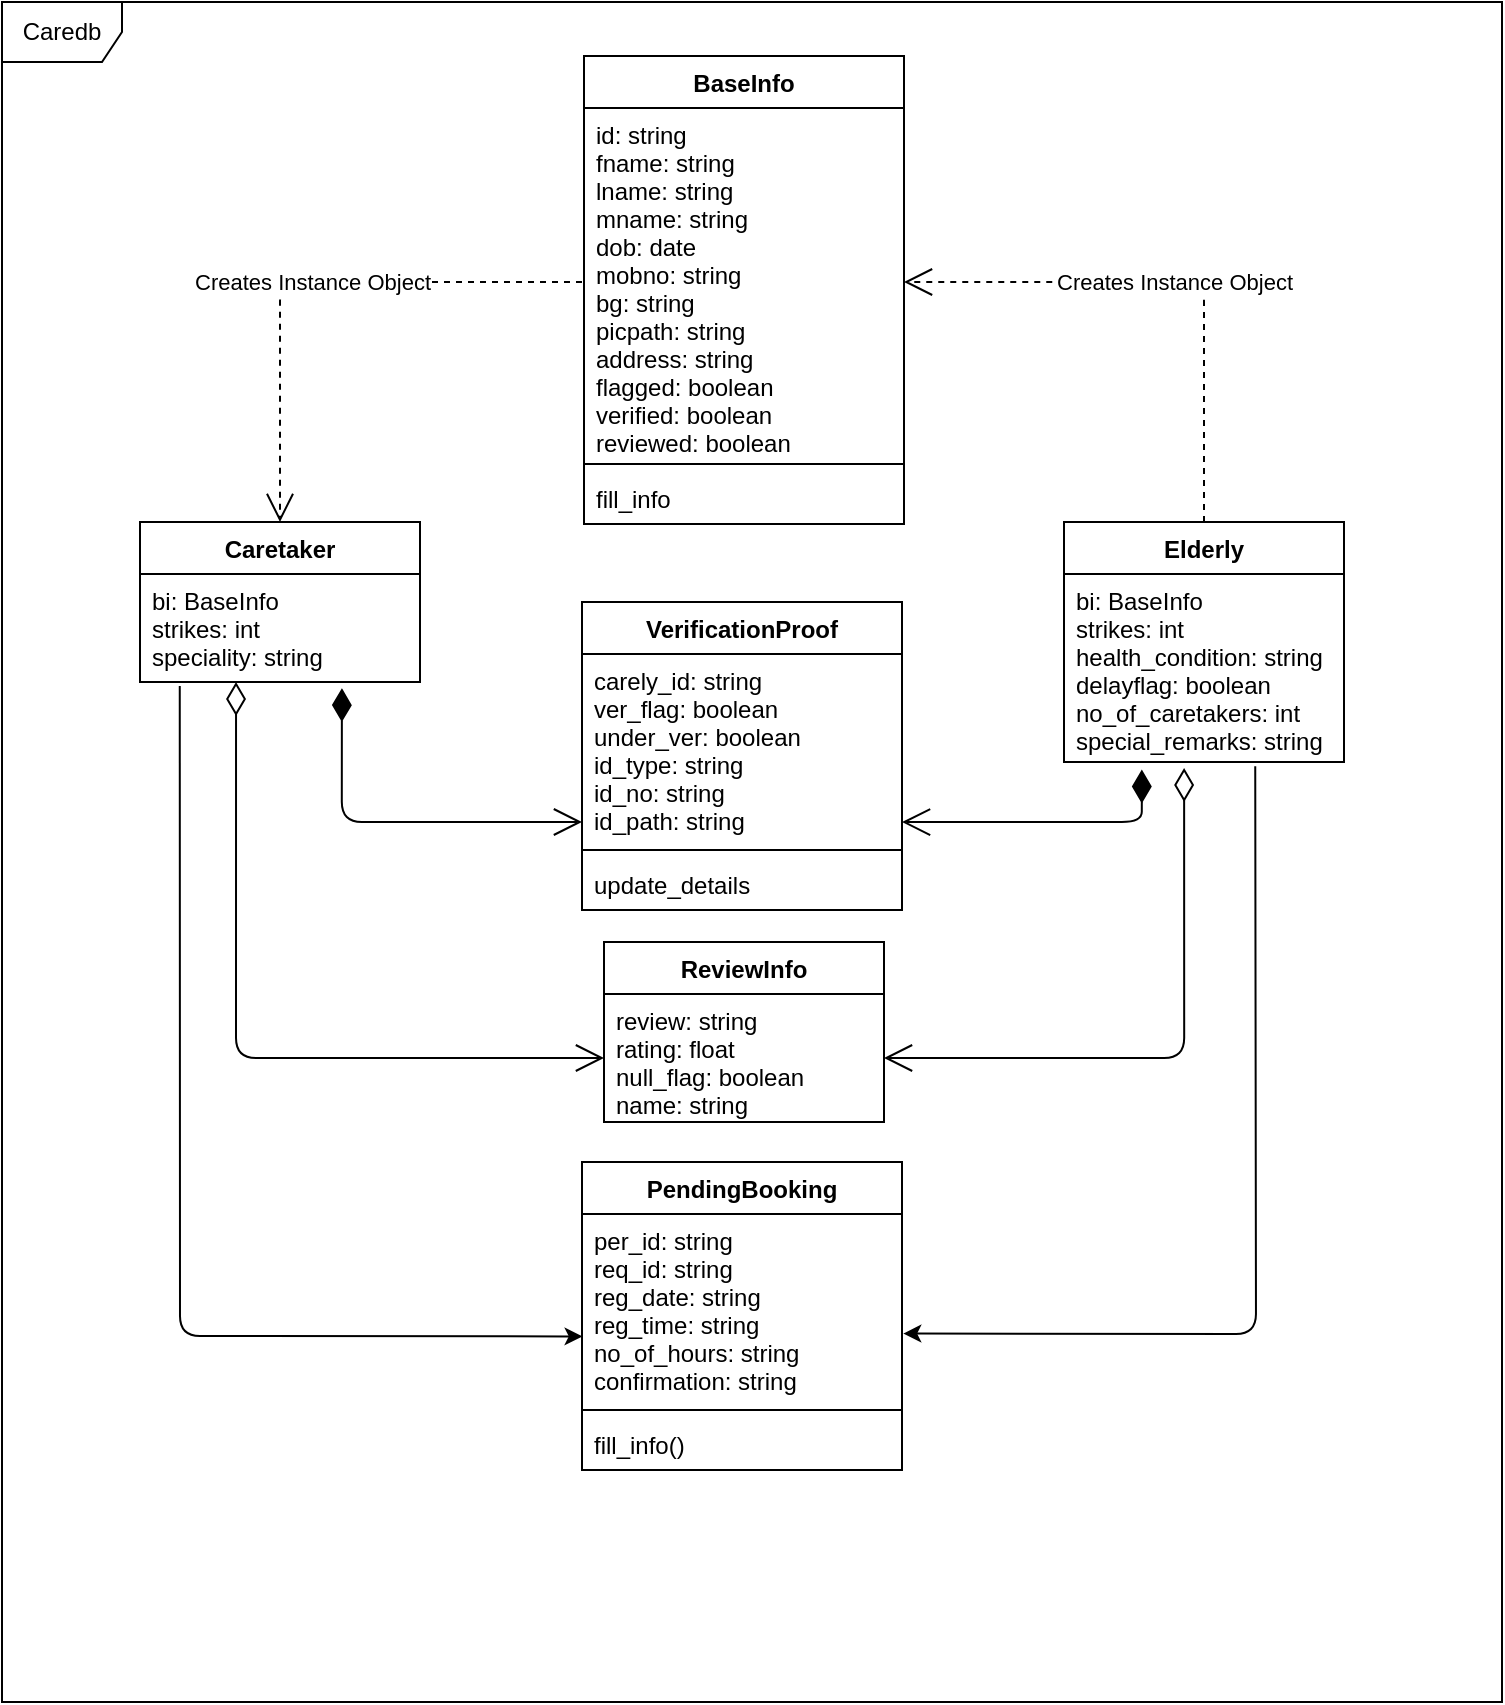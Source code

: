<mxfile version="12.4.8" type="device"><diagram id="ZBc11vpjddjmEqNBz1j4" name="Class Diagram"><mxGraphModel dx="2070" dy="1158" grid="1" gridSize="10" guides="1" tooltips="1" connect="1" arrows="1" fold="1" page="1" pageScale="1" pageWidth="827" pageHeight="1169" math="0" shadow="0"><root><mxCell id="0"/><mxCell id="1" parent="0"/><mxCell id="Zf5n-l8SpUHRw42wYzuW-1" value="BaseInfo" style="swimlane;fontStyle=1;align=center;verticalAlign=top;childLayout=stackLayout;horizontal=1;startSize=26;horizontalStack=0;resizeParent=1;resizeParentMax=0;resizeLast=0;collapsible=1;marginBottom=0;" parent="1" vertex="1"><mxGeometry x="333" y="68" width="160" height="234" as="geometry"><mxRectangle x="330" y="40" width="80" height="26" as="alternateBounds"/></mxGeometry></mxCell><mxCell id="Zf5n-l8SpUHRw42wYzuW-2" value="id: string&#10;fname: string&#10;lname: string&#10;mname: string&#10;dob: date&#10;mobno: string&#10;bg: string&#10;picpath: string&#10;address: string&#10;flagged: boolean&#10;verified: boolean&#10;reviewed: boolean" style="text;strokeColor=none;fillColor=none;align=left;verticalAlign=top;spacingLeft=4;spacingRight=4;overflow=hidden;rotatable=0;points=[[0,0.5],[1,0.5]];portConstraint=eastwest;" parent="Zf5n-l8SpUHRw42wYzuW-1" vertex="1"><mxGeometry y="26" width="160" height="174" as="geometry"/></mxCell><mxCell id="Zf5n-l8SpUHRw42wYzuW-3" value="" style="line;strokeWidth=1;fillColor=none;align=left;verticalAlign=middle;spacingTop=-1;spacingLeft=3;spacingRight=3;rotatable=0;labelPosition=right;points=[];portConstraint=eastwest;" parent="Zf5n-l8SpUHRw42wYzuW-1" vertex="1"><mxGeometry y="200" width="160" height="8" as="geometry"/></mxCell><mxCell id="Zf5n-l8SpUHRw42wYzuW-4" value="fill_info" style="text;strokeColor=none;fillColor=none;align=left;verticalAlign=top;spacingLeft=4;spacingRight=4;overflow=hidden;rotatable=0;points=[[0,0.5],[1,0.5]];portConstraint=eastwest;" parent="Zf5n-l8SpUHRw42wYzuW-1" vertex="1"><mxGeometry y="208" width="160" height="26" as="geometry"/></mxCell><mxCell id="Zf5n-l8SpUHRw42wYzuW-5" value="Caretaker" style="swimlane;fontStyle=1;childLayout=stackLayout;horizontal=1;startSize=26;fillColor=none;horizontalStack=0;resizeParent=1;resizeParentMax=0;resizeLast=0;collapsible=1;marginBottom=0;" parent="1" vertex="1"><mxGeometry x="111" y="301" width="140" height="80" as="geometry"/></mxCell><mxCell id="Zf5n-l8SpUHRw42wYzuW-6" value="bi: BaseInfo&#10;strikes: int&#10;speciality: string" style="text;strokeColor=none;fillColor=none;align=left;verticalAlign=top;spacingLeft=4;spacingRight=4;overflow=hidden;rotatable=0;points=[[0,0.5],[1,0.5]];portConstraint=eastwest;" parent="Zf5n-l8SpUHRw42wYzuW-5" vertex="1"><mxGeometry y="26" width="140" height="54" as="geometry"/></mxCell><mxCell id="Zf5n-l8SpUHRw42wYzuW-9" value="Elderly" style="swimlane;fontStyle=1;childLayout=stackLayout;horizontal=1;startSize=26;fillColor=none;horizontalStack=0;resizeParent=1;resizeParentMax=0;resizeLast=0;collapsible=1;marginBottom=0;" parent="1" vertex="1"><mxGeometry x="573" y="301" width="140" height="120" as="geometry"/></mxCell><mxCell id="Zf5n-l8SpUHRw42wYzuW-10" value="bi: BaseInfo&#10;strikes: int&#10;health_condition: string&#10;delayflag: boolean&#10;no_of_caretakers: int&#10;special_remarks: string&#10;" style="text;strokeColor=none;fillColor=none;align=left;verticalAlign=top;spacingLeft=4;spacingRight=4;overflow=hidden;rotatable=0;points=[[0,0.5],[1,0.5]];portConstraint=eastwest;" parent="Zf5n-l8SpUHRw42wYzuW-9" vertex="1"><mxGeometry y="26" width="140" height="94" as="geometry"/></mxCell><mxCell id="Zf5n-l8SpUHRw42wYzuW-11" value="ReviewInfo" style="swimlane;fontStyle=1;childLayout=stackLayout;horizontal=1;startSize=26;fillColor=none;horizontalStack=0;resizeParent=1;resizeParentMax=0;resizeLast=0;collapsible=1;marginBottom=0;" parent="1" vertex="1"><mxGeometry x="343" y="511" width="140" height="90" as="geometry"/></mxCell><mxCell id="Zf5n-l8SpUHRw42wYzuW-12" value="review: string&#10;rating: float&#10;null_flag: boolean&#10;name: string" style="text;strokeColor=none;fillColor=none;align=left;verticalAlign=top;spacingLeft=4;spacingRight=4;overflow=hidden;rotatable=0;points=[[0,0.5],[1,0.5]];portConstraint=eastwest;" parent="Zf5n-l8SpUHRw42wYzuW-11" vertex="1"><mxGeometry y="26" width="140" height="64" as="geometry"/></mxCell><mxCell id="Zf5n-l8SpUHRw42wYzuW-20" value="VerificationProof" style="swimlane;fontStyle=1;align=center;verticalAlign=top;childLayout=stackLayout;horizontal=1;startSize=26;horizontalStack=0;resizeParent=1;resizeParentMax=0;resizeLast=0;collapsible=1;marginBottom=0;" parent="1" vertex="1"><mxGeometry x="332" y="341" width="160" height="154" as="geometry"/></mxCell><mxCell id="Zf5n-l8SpUHRw42wYzuW-21" value="carely_id: string&#10;ver_flag: boolean&#10;under_ver: boolean&#10;id_type: string&#10;id_no: string&#10;id_path: string" style="text;strokeColor=none;fillColor=none;align=left;verticalAlign=top;spacingLeft=4;spacingRight=4;overflow=hidden;rotatable=0;points=[[0,0.5],[1,0.5]];portConstraint=eastwest;" parent="Zf5n-l8SpUHRw42wYzuW-20" vertex="1"><mxGeometry y="26" width="160" height="94" as="geometry"/></mxCell><mxCell id="Zf5n-l8SpUHRw42wYzuW-22" value="" style="line;strokeWidth=1;fillColor=none;align=left;verticalAlign=middle;spacingTop=-1;spacingLeft=3;spacingRight=3;rotatable=0;labelPosition=right;points=[];portConstraint=eastwest;" parent="Zf5n-l8SpUHRw42wYzuW-20" vertex="1"><mxGeometry y="120" width="160" height="8" as="geometry"/></mxCell><mxCell id="Zf5n-l8SpUHRw42wYzuW-23" value="update_details" style="text;strokeColor=none;fillColor=none;align=left;verticalAlign=top;spacingLeft=4;spacingRight=4;overflow=hidden;rotatable=0;points=[[0,0.5],[1,0.5]];portConstraint=eastwest;" parent="Zf5n-l8SpUHRw42wYzuW-20" vertex="1"><mxGeometry y="128" width="160" height="26" as="geometry"/></mxCell><mxCell id="2QBlVrt7K7M_i5w4BCoo-4" value="" style="endArrow=open;html=1;endSize=12;startArrow=diamondThin;startSize=14;startFill=0;edgeStyle=orthogonalEdgeStyle;align=left;verticalAlign=bottom;exitX=0.343;exitY=1;exitDx=0;exitDy=0;exitPerimeter=0;entryX=0;entryY=0.5;entryDx=0;entryDy=0;" parent="1" source="Zf5n-l8SpUHRw42wYzuW-6" target="Zf5n-l8SpUHRw42wYzuW-12" edge="1"><mxGeometry x="-1" y="3" relative="1" as="geometry"><mxPoint x="201" y="391" as="sourcePoint"/><mxPoint x="345" y="451" as="targetPoint"/><Array as="points"><mxPoint x="159" y="569"/></Array></mxGeometry></mxCell><mxCell id="iBEy3jN6VIEmYilewLFE-2" value="" style="endArrow=open;html=1;endSize=12;startArrow=diamondThin;startSize=14;startFill=0;edgeStyle=orthogonalEdgeStyle;align=left;verticalAlign=bottom;exitX=0.429;exitY=1.032;exitDx=0;exitDy=0;exitPerimeter=0;entryX=1;entryY=0.5;entryDx=0;entryDy=0;" parent="1" source="Zf5n-l8SpUHRw42wYzuW-10" target="Zf5n-l8SpUHRw42wYzuW-12" edge="1"><mxGeometry x="-1" y="3" relative="1" as="geometry"><mxPoint x="612" y="451" as="sourcePoint"/><mxPoint x="622" y="471" as="targetPoint"/><Array as="points"><mxPoint x="633" y="569"/></Array></mxGeometry></mxCell><mxCell id="iBEy3jN6VIEmYilewLFE-5" value="Creates Instance Object" style="endArrow=open;endSize=12;dashed=1;html=1;entryX=0.5;entryY=0;entryDx=0;entryDy=0;" parent="1" edge="1"><mxGeometry width="160" relative="1" as="geometry"><mxPoint x="332" y="181" as="sourcePoint"/><mxPoint x="181" y="301" as="targetPoint"/><Array as="points"><mxPoint x="181" y="181"/></Array></mxGeometry></mxCell><mxCell id="iBEy3jN6VIEmYilewLFE-7" value="Creates Instance Object" style="endArrow=open;endSize=12;dashed=1;html=1;entryX=1;entryY=0.5;entryDx=0;entryDy=0;exitX=0.5;exitY=0;exitDx=0;exitDy=0;" parent="1" source="Zf5n-l8SpUHRw42wYzuW-9" target="Zf5n-l8SpUHRw42wYzuW-2" edge="1"><mxGeometry width="160" relative="1" as="geometry"><mxPoint x="632" y="181" as="sourcePoint"/><mxPoint x="722" y="181" as="targetPoint"/><Array as="points"><mxPoint x="643" y="181"/></Array></mxGeometry></mxCell><mxCell id="iBEy3jN6VIEmYilewLFE-8" value="" style="endArrow=open;html=1;endSize=12;startArrow=diamondThin;startSize=14;startFill=1;edgeStyle=orthogonalEdgeStyle;align=left;verticalAlign=bottom;exitX=0.721;exitY=1.057;exitDx=0;exitDy=0;exitPerimeter=0;" parent="1" source="Zf5n-l8SpUHRw42wYzuW-6" edge="1"><mxGeometry x="-0.513" y="37" relative="1" as="geometry"><mxPoint x="212" y="414" as="sourcePoint"/><mxPoint x="332" y="451" as="targetPoint"/><Array as="points"><mxPoint x="212" y="451"/><mxPoint x="332" y="451"/></Array><mxPoint as="offset"/></mxGeometry></mxCell><mxCell id="iBEy3jN6VIEmYilewLFE-10" value="" style="endArrow=open;html=1;endSize=12;startArrow=diamondThin;startSize=14;startFill=1;edgeStyle=orthogonalEdgeStyle;align=left;verticalAlign=bottom;exitX=0.278;exitY=1.04;exitDx=0;exitDy=0;exitPerimeter=0;entryX=1;entryY=0.894;entryDx=0;entryDy=0;entryPerimeter=0;" parent="1" source="Zf5n-l8SpUHRw42wYzuW-10" target="Zf5n-l8SpUHRw42wYzuW-21" edge="1"><mxGeometry x="-0.513" y="37" relative="1" as="geometry"><mxPoint x="562" y="451" as="sourcePoint"/><mxPoint x="682" y="517.897" as="targetPoint"/><Array as="points"><mxPoint x="612" y="451"/></Array><mxPoint as="offset"/></mxGeometry></mxCell><mxCell id="aCLM6pImn6RfupY-YIc8-2" value="PendingBooking" style="swimlane;fontStyle=1;align=center;verticalAlign=top;childLayout=stackLayout;horizontal=1;startSize=26;horizontalStack=0;resizeParent=1;resizeParentMax=0;resizeLast=0;collapsible=1;marginBottom=0;" vertex="1" parent="1"><mxGeometry x="332" y="621" width="160" height="154" as="geometry"/></mxCell><mxCell id="aCLM6pImn6RfupY-YIc8-3" value="per_id: string&#10;req_id: string&#10;reg_date: string&#10;reg_time: string&#10;no_of_hours: string&#10;confirmation: string" style="text;strokeColor=none;fillColor=none;align=left;verticalAlign=top;spacingLeft=4;spacingRight=4;overflow=hidden;rotatable=0;points=[[0,0.5],[1,0.5]];portConstraint=eastwest;" vertex="1" parent="aCLM6pImn6RfupY-YIc8-2"><mxGeometry y="26" width="160" height="94" as="geometry"/></mxCell><mxCell id="aCLM6pImn6RfupY-YIc8-4" value="" style="line;strokeWidth=1;fillColor=none;align=left;verticalAlign=middle;spacingTop=-1;spacingLeft=3;spacingRight=3;rotatable=0;labelPosition=right;points=[];portConstraint=eastwest;" vertex="1" parent="aCLM6pImn6RfupY-YIc8-2"><mxGeometry y="120" width="160" height="8" as="geometry"/></mxCell><mxCell id="aCLM6pImn6RfupY-YIc8-5" value="fill_info()" style="text;strokeColor=none;fillColor=none;align=left;verticalAlign=top;spacingLeft=4;spacingRight=4;overflow=hidden;rotatable=0;points=[[0,0.5],[1,0.5]];portConstraint=eastwest;" vertex="1" parent="aCLM6pImn6RfupY-YIc8-2"><mxGeometry y="128" width="160" height="26" as="geometry"/></mxCell><mxCell id="aCLM6pImn6RfupY-YIc8-13" value="" style="endArrow=classic;html=1;exitX=0.142;exitY=1.038;exitDx=0;exitDy=0;exitPerimeter=0;entryX=0.002;entryY=0.651;entryDx=0;entryDy=0;entryPerimeter=0;" edge="1" parent="1" source="Zf5n-l8SpUHRw42wYzuW-6" target="aCLM6pImn6RfupY-YIc8-3"><mxGeometry width="50" height="50" relative="1" as="geometry"><mxPoint x="242" y="741" as="sourcePoint"/><mxPoint x="329" y="698" as="targetPoint"/><Array as="points"><mxPoint x="131" y="708"/></Array></mxGeometry></mxCell><mxCell id="aCLM6pImn6RfupY-YIc8-14" value="" style="endArrow=classic;html=1;exitX=0.683;exitY=1.022;exitDx=0;exitDy=0;exitPerimeter=0;entryX=1.004;entryY=0.636;entryDx=0;entryDy=0;entryPerimeter=0;" edge="1" parent="1" source="Zf5n-l8SpUHRw42wYzuW-10" target="aCLM6pImn6RfupY-YIc8-3"><mxGeometry width="50" height="50" relative="1" as="geometry"><mxPoint x="692" y="581" as="sourcePoint"/><mxPoint x="742" y="531" as="targetPoint"/><Array as="points"><mxPoint x="669" y="707"/></Array></mxGeometry></mxCell><mxCell id="aCLM6pImn6RfupY-YIc8-15" value="Caredb" style="shape=umlFrame;whiteSpace=wrap;html=1;" vertex="1" parent="1"><mxGeometry x="42" y="41" width="750" height="850" as="geometry"/></mxCell></root></mxGraphModel></diagram></mxfile>